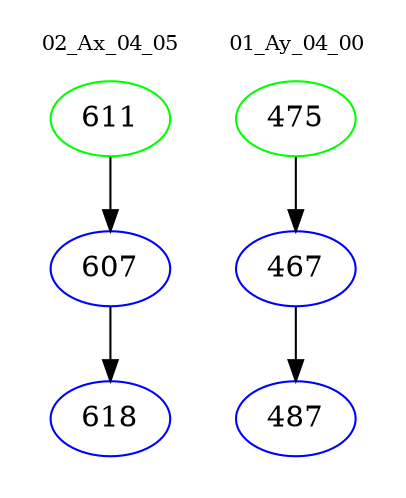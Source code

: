 digraph{
subgraph cluster_0 {
color = white
label = "02_Ax_04_05";
fontsize=10;
T0_611 [label="611", color="green"]
T0_611 -> T0_607 [color="black"]
T0_607 [label="607", color="blue"]
T0_607 -> T0_618 [color="black"]
T0_618 [label="618", color="blue"]
}
subgraph cluster_1 {
color = white
label = "01_Ay_04_00";
fontsize=10;
T1_475 [label="475", color="green"]
T1_475 -> T1_467 [color="black"]
T1_467 [label="467", color="blue"]
T1_467 -> T1_487 [color="black"]
T1_487 [label="487", color="blue"]
}
}
